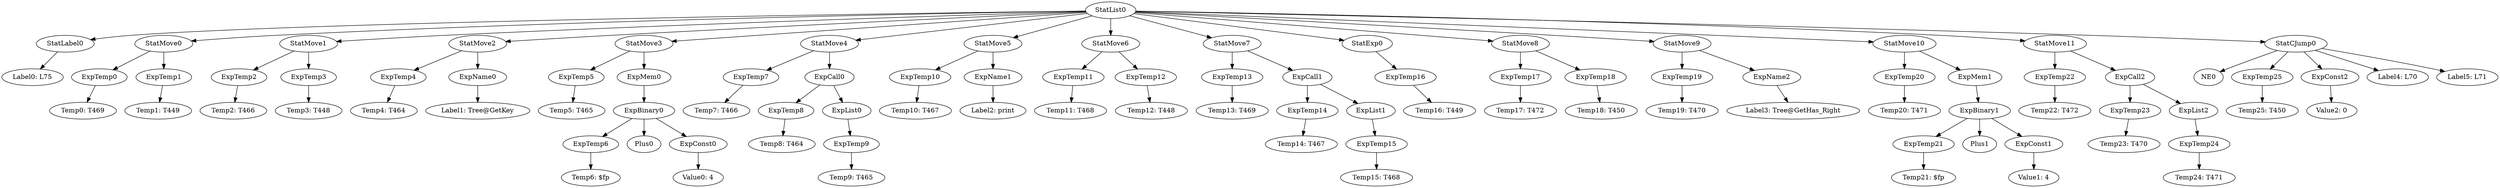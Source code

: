 digraph {
	ordering = out;
	ExpConst2 -> "Value2: 0";
	ExpTemp25 -> "Temp25: T450";
	ExpList2 -> ExpTemp24;
	ExpTemp24 -> "Temp24: T471";
	StatMove11 -> ExpTemp22;
	StatMove11 -> ExpCall2;
	ExpMem1 -> ExpBinary1;
	ExpConst1 -> "Value1: 4";
	StatMove4 -> ExpTemp7;
	StatMove4 -> ExpCall0;
	ExpMem0 -> ExpBinary0;
	StatMove7 -> ExpTemp13;
	StatMove7 -> ExpCall1;
	ExpBinary1 -> ExpTemp21;
	ExpBinary1 -> Plus1;
	ExpBinary1 -> ExpConst1;
	ExpList1 -> ExpTemp15;
	StatMove1 -> ExpTemp2;
	StatMove1 -> ExpTemp3;
	ExpConst0 -> "Value0: 4";
	ExpTemp8 -> "Temp8: T464";
	ExpTemp18 -> "Temp18: T450";
	ExpTemp9 -> "Temp9: T465";
	ExpTemp23 -> "Temp23: T470";
	ExpBinary0 -> ExpTemp6;
	ExpBinary0 -> Plus0;
	ExpBinary0 -> ExpConst0;
	ExpTemp12 -> "Temp12: T448";
	ExpTemp22 -> "Temp22: T472";
	StatMove3 -> ExpTemp5;
	StatMove3 -> ExpMem0;
	ExpTemp5 -> "Temp5: T465";
	ExpTemp1 -> "Temp1: T449";
	ExpTemp14 -> "Temp14: T467";
	ExpName2 -> "Label3: Tree@GetHas_Right";
	ExpTemp4 -> "Temp4: T464";
	ExpName0 -> "Label1: Tree@GetKey";
	ExpTemp7 -> "Temp7: T466";
	ExpTemp0 -> "Temp0: T469";
	ExpTemp20 -> "Temp20: T471";
	StatList0 -> StatLabel0;
	StatList0 -> StatMove0;
	StatList0 -> StatMove1;
	StatList0 -> StatMove2;
	StatList0 -> StatMove3;
	StatList0 -> StatMove4;
	StatList0 -> StatMove5;
	StatList0 -> StatMove6;
	StatList0 -> StatMove7;
	StatList0 -> StatExp0;
	StatList0 -> StatMove8;
	StatList0 -> StatMove9;
	StatList0 -> StatMove10;
	StatList0 -> StatMove11;
	StatList0 -> StatCJump0;
	StatLabel0 -> "Label0: L75";
	ExpTemp3 -> "Temp3: T448";
	ExpTemp2 -> "Temp2: T466";
	ExpTemp10 -> "Temp10: T467";
	ExpCall0 -> ExpTemp8;
	ExpCall0 -> ExpList0;
	ExpTemp21 -> "Temp21: $fp";
	ExpTemp17 -> "Temp17: T472";
	StatCJump0 -> NE0;
	StatCJump0 -> ExpTemp25;
	StatCJump0 -> ExpConst2;
	StatCJump0 -> "Label4: L70";
	StatCJump0 -> "Label5: L71";
	ExpList0 -> ExpTemp9;
	StatMove5 -> ExpTemp10;
	StatMove5 -> ExpName1;
	ExpTemp15 -> "Temp15: T468";
	ExpName1 -> "Label2: print";
	ExpTemp6 -> "Temp6: $fp";
	StatMove6 -> ExpTemp11;
	StatMove6 -> ExpTemp12;
	ExpTemp13 -> "Temp13: T469";
	ExpTemp16 -> "Temp16: T449";
	ExpCall2 -> ExpTemp23;
	ExpCall2 -> ExpList2;
	StatMove10 -> ExpTemp20;
	StatMove10 -> ExpMem1;
	ExpCall1 -> ExpTemp14;
	ExpCall1 -> ExpList1;
	ExpTemp11 -> "Temp11: T468";
	StatExp0 -> ExpTemp16;
	StatMove0 -> ExpTemp0;
	StatMove0 -> ExpTemp1;
	StatMove8 -> ExpTemp17;
	StatMove8 -> ExpTemp18;
	StatMove2 -> ExpTemp4;
	StatMove2 -> ExpName0;
	ExpTemp19 -> "Temp19: T470";
	StatMove9 -> ExpTemp19;
	StatMove9 -> ExpName2;
}

